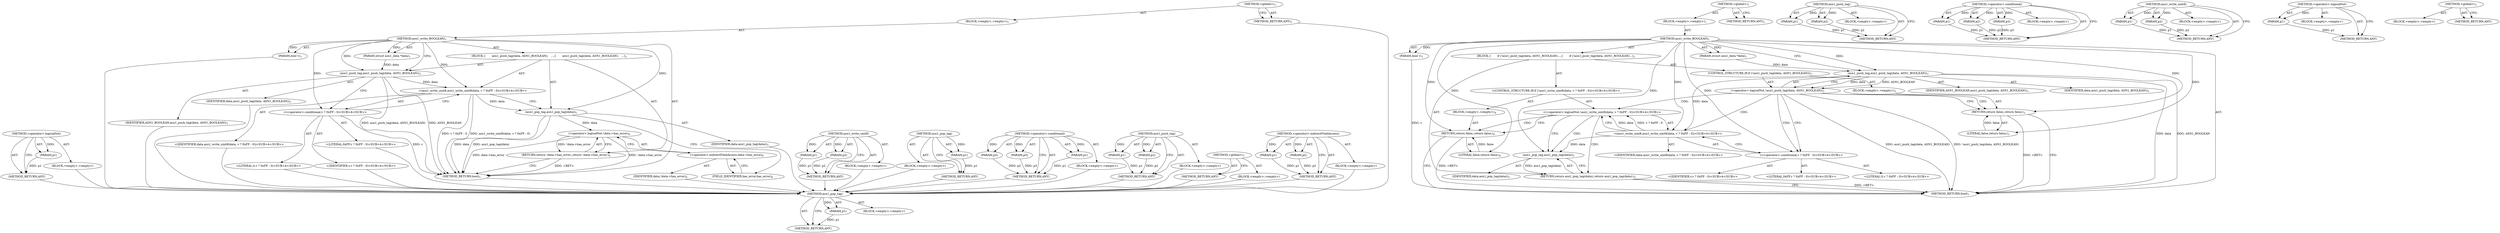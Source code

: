 digraph "&lt;global&gt;" {
vulnerable_69 [label=<(METHOD,&lt;operator&gt;.logicalNot)>];
vulnerable_70 [label=<(PARAM,p1)>];
vulnerable_71 [label=<(BLOCK,&lt;empty&gt;,&lt;empty&gt;)>];
vulnerable_72 [label=<(METHOD_RETURN,ANY)>];
vulnerable_6 [label=<(METHOD,&lt;global&gt;)<SUB>1</SUB>>];
vulnerable_7 [label=<(BLOCK,&lt;empty&gt;,&lt;empty&gt;)<SUB>1</SUB>>];
vulnerable_8 [label=<(METHOD,asn1_write_BOOLEAN)<SUB>1</SUB>>];
vulnerable_9 [label=<(PARAM,struct asn1_data *data)<SUB>1</SUB>>];
vulnerable_10 [label=<(PARAM,bool v)<SUB>1</SUB>>];
vulnerable_11 [label=<(BLOCK,{
       asn1_push_tag(data, ASN1_BOOLEAN);
   ...,{
       asn1_push_tag(data, ASN1_BOOLEAN);
   ...)<SUB>2</SUB>>];
vulnerable_12 [label=<(asn1_push_tag,asn1_push_tag(data, ASN1_BOOLEAN))<SUB>3</SUB>>];
vulnerable_13 [label=<(IDENTIFIER,data,asn1_push_tag(data, ASN1_BOOLEAN))<SUB>3</SUB>>];
vulnerable_14 [label=<(IDENTIFIER,ASN1_BOOLEAN,asn1_push_tag(data, ASN1_BOOLEAN))<SUB>3</SUB>>];
vulnerable_15 [label="<(asn1_write_uint8,asn1_write_uint8(data, v ? 0xFF : 0))<SUB>4</SUB>>"];
vulnerable_16 [label="<(IDENTIFIER,data,asn1_write_uint8(data, v ? 0xFF : 0))<SUB>4</SUB>>"];
vulnerable_17 [label="<(&lt;operator&gt;.conditional,v ? 0xFF : 0)<SUB>4</SUB>>"];
vulnerable_18 [label="<(IDENTIFIER,v,v ? 0xFF : 0)<SUB>4</SUB>>"];
vulnerable_19 [label="<(LITERAL,0xFF,v ? 0xFF : 0)<SUB>4</SUB>>"];
vulnerable_20 [label="<(LITERAL,0,v ? 0xFF : 0)<SUB>4</SUB>>"];
vulnerable_21 [label=<(asn1_pop_tag,asn1_pop_tag(data))<SUB>5</SUB>>];
vulnerable_22 [label=<(IDENTIFIER,data,asn1_pop_tag(data))<SUB>5</SUB>>];
vulnerable_23 [label=<(RETURN,return !data-&gt;has_error;,return !data-&gt;has_error;)<SUB>6</SUB>>];
vulnerable_24 [label=<(&lt;operator&gt;.logicalNot,!data-&gt;has_error)<SUB>6</SUB>>];
vulnerable_25 [label=<(&lt;operator&gt;.indirectFieldAccess,data-&gt;has_error)<SUB>6</SUB>>];
vulnerable_26 [label=<(IDENTIFIER,data,!data-&gt;has_error)<SUB>6</SUB>>];
vulnerable_27 [label=<(FIELD_IDENTIFIER,has_error,has_error)<SUB>6</SUB>>];
vulnerable_28 [label=<(METHOD_RETURN,bool)<SUB>1</SUB>>];
vulnerable_30 [label=<(METHOD_RETURN,ANY)<SUB>1</SUB>>];
vulnerable_54 [label=<(METHOD,asn1_write_uint8)>];
vulnerable_55 [label=<(PARAM,p1)>];
vulnerable_56 [label=<(PARAM,p2)>];
vulnerable_57 [label=<(BLOCK,&lt;empty&gt;,&lt;empty&gt;)>];
vulnerable_58 [label=<(METHOD_RETURN,ANY)>];
vulnerable_65 [label=<(METHOD,asn1_pop_tag)>];
vulnerable_66 [label=<(PARAM,p1)>];
vulnerable_67 [label=<(BLOCK,&lt;empty&gt;,&lt;empty&gt;)>];
vulnerable_68 [label=<(METHOD_RETURN,ANY)>];
vulnerable_59 [label=<(METHOD,&lt;operator&gt;.conditional)>];
vulnerable_60 [label=<(PARAM,p1)>];
vulnerable_61 [label=<(PARAM,p2)>];
vulnerable_62 [label=<(PARAM,p3)>];
vulnerable_63 [label=<(BLOCK,&lt;empty&gt;,&lt;empty&gt;)>];
vulnerable_64 [label=<(METHOD_RETURN,ANY)>];
vulnerable_49 [label=<(METHOD,asn1_push_tag)>];
vulnerable_50 [label=<(PARAM,p1)>];
vulnerable_51 [label=<(PARAM,p2)>];
vulnerable_52 [label=<(BLOCK,&lt;empty&gt;,&lt;empty&gt;)>];
vulnerable_53 [label=<(METHOD_RETURN,ANY)>];
vulnerable_43 [label=<(METHOD,&lt;global&gt;)<SUB>1</SUB>>];
vulnerable_44 [label=<(BLOCK,&lt;empty&gt;,&lt;empty&gt;)>];
vulnerable_45 [label=<(METHOD_RETURN,ANY)>];
vulnerable_73 [label=<(METHOD,&lt;operator&gt;.indirectFieldAccess)>];
vulnerable_74 [label=<(PARAM,p1)>];
vulnerable_75 [label=<(PARAM,p2)>];
vulnerable_76 [label=<(BLOCK,&lt;empty&gt;,&lt;empty&gt;)>];
vulnerable_77 [label=<(METHOD_RETURN,ANY)>];
fixed_75 [label=<(METHOD,asn1_pop_tag)>];
fixed_76 [label=<(PARAM,p1)>];
fixed_77 [label=<(BLOCK,&lt;empty&gt;,&lt;empty&gt;)>];
fixed_78 [label=<(METHOD_RETURN,ANY)>];
fixed_6 [label=<(METHOD,&lt;global&gt;)<SUB>1</SUB>>];
fixed_7 [label=<(BLOCK,&lt;empty&gt;,&lt;empty&gt;)<SUB>1</SUB>>];
fixed_8 [label=<(METHOD,asn1_write_BOOLEAN)<SUB>1</SUB>>];
fixed_9 [label=<(PARAM,struct asn1_data *data)<SUB>1</SUB>>];
fixed_10 [label=<(PARAM,bool v)<SUB>1</SUB>>];
fixed_11 [label=<(BLOCK,{
       if (!asn1_push_tag(data, ASN1_BOOLEAN)...,{
       if (!asn1_push_tag(data, ASN1_BOOLEAN)...)<SUB>2</SUB>>];
fixed_12 [label=<(CONTROL_STRUCTURE,IF,if (!asn1_push_tag(data, ASN1_BOOLEAN)))<SUB>3</SUB>>];
fixed_13 [label=<(&lt;operator&gt;.logicalNot,!asn1_push_tag(data, ASN1_BOOLEAN))<SUB>3</SUB>>];
fixed_14 [label=<(asn1_push_tag,asn1_push_tag(data, ASN1_BOOLEAN))<SUB>3</SUB>>];
fixed_15 [label=<(IDENTIFIER,data,asn1_push_tag(data, ASN1_BOOLEAN))<SUB>3</SUB>>];
fixed_16 [label=<(IDENTIFIER,ASN1_BOOLEAN,asn1_push_tag(data, ASN1_BOOLEAN))<SUB>3</SUB>>];
fixed_17 [label=<(BLOCK,&lt;empty&gt;,&lt;empty&gt;)<SUB>3</SUB>>];
fixed_18 [label=<(RETURN,return false;,return false;)<SUB>3</SUB>>];
fixed_19 [label=<(LITERAL,false,return false;)<SUB>3</SUB>>];
fixed_20 [label="<(CONTROL_STRUCTURE,IF,if (!asn1_write_uint8(data, v ? 0xFF : 0)))<SUB>4</SUB>>"];
fixed_21 [label="<(&lt;operator&gt;.logicalNot,!asn1_write_uint8(data, v ? 0xFF : 0))<SUB>4</SUB>>"];
fixed_22 [label="<(asn1_write_uint8,asn1_write_uint8(data, v ? 0xFF : 0))<SUB>4</SUB>>"];
fixed_23 [label="<(IDENTIFIER,data,asn1_write_uint8(data, v ? 0xFF : 0))<SUB>4</SUB>>"];
fixed_24 [label="<(&lt;operator&gt;.conditional,v ? 0xFF : 0)<SUB>4</SUB>>"];
fixed_25 [label="<(IDENTIFIER,v,v ? 0xFF : 0)<SUB>4</SUB>>"];
fixed_26 [label="<(LITERAL,0xFF,v ? 0xFF : 0)<SUB>4</SUB>>"];
fixed_27 [label="<(LITERAL,0,v ? 0xFF : 0)<SUB>4</SUB>>"];
fixed_28 [label=<(BLOCK,&lt;empty&gt;,&lt;empty&gt;)<SUB>4</SUB>>];
fixed_29 [label=<(RETURN,return false;,return false;)<SUB>4</SUB>>];
fixed_30 [label=<(LITERAL,false,return false;)<SUB>4</SUB>>];
fixed_31 [label=<(RETURN,return asn1_pop_tag(data);,return asn1_pop_tag(data);)<SUB>5</SUB>>];
fixed_32 [label=<(asn1_pop_tag,asn1_pop_tag(data))<SUB>5</SUB>>];
fixed_33 [label=<(IDENTIFIER,data,asn1_pop_tag(data))<SUB>5</SUB>>];
fixed_34 [label=<(METHOD_RETURN,bool)<SUB>1</SUB>>];
fixed_36 [label=<(METHOD_RETURN,ANY)<SUB>1</SUB>>];
fixed_59 [label=<(METHOD,asn1_push_tag)>];
fixed_60 [label=<(PARAM,p1)>];
fixed_61 [label=<(PARAM,p2)>];
fixed_62 [label=<(BLOCK,&lt;empty&gt;,&lt;empty&gt;)>];
fixed_63 [label=<(METHOD_RETURN,ANY)>];
fixed_69 [label=<(METHOD,&lt;operator&gt;.conditional)>];
fixed_70 [label=<(PARAM,p1)>];
fixed_71 [label=<(PARAM,p2)>];
fixed_72 [label=<(PARAM,p3)>];
fixed_73 [label=<(BLOCK,&lt;empty&gt;,&lt;empty&gt;)>];
fixed_74 [label=<(METHOD_RETURN,ANY)>];
fixed_64 [label=<(METHOD,asn1_write_uint8)>];
fixed_65 [label=<(PARAM,p1)>];
fixed_66 [label=<(PARAM,p2)>];
fixed_67 [label=<(BLOCK,&lt;empty&gt;,&lt;empty&gt;)>];
fixed_68 [label=<(METHOD_RETURN,ANY)>];
fixed_55 [label=<(METHOD,&lt;operator&gt;.logicalNot)>];
fixed_56 [label=<(PARAM,p1)>];
fixed_57 [label=<(BLOCK,&lt;empty&gt;,&lt;empty&gt;)>];
fixed_58 [label=<(METHOD_RETURN,ANY)>];
fixed_49 [label=<(METHOD,&lt;global&gt;)<SUB>1</SUB>>];
fixed_50 [label=<(BLOCK,&lt;empty&gt;,&lt;empty&gt;)>];
fixed_51 [label=<(METHOD_RETURN,ANY)>];
vulnerable_69 -> vulnerable_70  [key=0, label="AST: "];
vulnerable_69 -> vulnerable_70  [key=1, label="DDG: "];
vulnerable_69 -> vulnerable_71  [key=0, label="AST: "];
vulnerable_69 -> vulnerable_72  [key=0, label="AST: "];
vulnerable_69 -> vulnerable_72  [key=1, label="CFG: "];
vulnerable_70 -> vulnerable_72  [key=0, label="DDG: p1"];
vulnerable_71 -> fixed_75  [key=0];
vulnerable_72 -> fixed_75  [key=0];
vulnerable_6 -> vulnerable_7  [key=0, label="AST: "];
vulnerable_6 -> vulnerable_30  [key=0, label="AST: "];
vulnerable_6 -> vulnerable_30  [key=1, label="CFG: "];
vulnerable_7 -> vulnerable_8  [key=0, label="AST: "];
vulnerable_8 -> vulnerable_9  [key=0, label="AST: "];
vulnerable_8 -> vulnerable_9  [key=1, label="DDG: "];
vulnerable_8 -> vulnerable_10  [key=0, label="AST: "];
vulnerable_8 -> vulnerable_10  [key=1, label="DDG: "];
vulnerable_8 -> vulnerable_11  [key=0, label="AST: "];
vulnerable_8 -> vulnerable_28  [key=0, label="AST: "];
vulnerable_8 -> vulnerable_12  [key=0, label="CFG: "];
vulnerable_8 -> vulnerable_12  [key=1, label="DDG: "];
vulnerable_8 -> vulnerable_15  [key=0, label="DDG: "];
vulnerable_8 -> vulnerable_21  [key=0, label="DDG: "];
vulnerable_8 -> vulnerable_17  [key=0, label="DDG: "];
vulnerable_9 -> vulnerable_12  [key=0, label="DDG: data"];
vulnerable_10 -> fixed_75  [key=0];
vulnerable_11 -> vulnerable_12  [key=0, label="AST: "];
vulnerable_11 -> vulnerable_15  [key=0, label="AST: "];
vulnerable_11 -> vulnerable_21  [key=0, label="AST: "];
vulnerable_11 -> vulnerable_23  [key=0, label="AST: "];
vulnerable_12 -> vulnerable_13  [key=0, label="AST: "];
vulnerable_12 -> vulnerable_14  [key=0, label="AST: "];
vulnerable_12 -> vulnerable_17  [key=0, label="CFG: "];
vulnerable_12 -> vulnerable_28  [key=0, label="DDG: asn1_push_tag(data, ASN1_BOOLEAN)"];
vulnerable_12 -> vulnerable_28  [key=1, label="DDG: ASN1_BOOLEAN"];
vulnerable_12 -> vulnerable_15  [key=0, label="DDG: data"];
vulnerable_13 -> fixed_75  [key=0];
vulnerable_14 -> fixed_75  [key=0];
vulnerable_15 -> vulnerable_16  [key=0, label="AST: "];
vulnerable_15 -> vulnerable_17  [key=0, label="AST: "];
vulnerable_15 -> vulnerable_21  [key=0, label="CFG: "];
vulnerable_15 -> vulnerable_21  [key=1, label="DDG: data"];
vulnerable_15 -> vulnerable_28  [key=0, label="DDG: v ? 0xFF : 0"];
vulnerable_15 -> vulnerable_28  [key=1, label="DDG: asn1_write_uint8(data, v ? 0xFF : 0)"];
vulnerable_16 -> fixed_75  [key=0];
vulnerable_17 -> vulnerable_18  [key=0, label="AST: "];
vulnerable_17 -> vulnerable_19  [key=0, label="AST: "];
vulnerable_17 -> vulnerable_20  [key=0, label="AST: "];
vulnerable_17 -> vulnerable_15  [key=0, label="CFG: "];
vulnerable_17 -> vulnerable_28  [key=0, label="DDG: v"];
vulnerable_18 -> fixed_75  [key=0];
vulnerable_19 -> fixed_75  [key=0];
vulnerable_20 -> fixed_75  [key=0];
vulnerable_21 -> vulnerable_22  [key=0, label="AST: "];
vulnerable_21 -> vulnerable_27  [key=0, label="CFG: "];
vulnerable_21 -> vulnerable_28  [key=0, label="DDG: data"];
vulnerable_21 -> vulnerable_28  [key=1, label="DDG: asn1_pop_tag(data)"];
vulnerable_21 -> vulnerable_24  [key=0, label="DDG: data"];
vulnerable_22 -> fixed_75  [key=0];
vulnerable_23 -> vulnerable_24  [key=0, label="AST: "];
vulnerable_23 -> vulnerable_28  [key=0, label="CFG: "];
vulnerable_23 -> vulnerable_28  [key=1, label="DDG: &lt;RET&gt;"];
vulnerable_24 -> vulnerable_25  [key=0, label="AST: "];
vulnerable_24 -> vulnerable_23  [key=0, label="CFG: "];
vulnerable_24 -> vulnerable_23  [key=1, label="DDG: !data-&gt;has_error"];
vulnerable_24 -> vulnerable_28  [key=0, label="DDG: data-&gt;has_error"];
vulnerable_24 -> vulnerable_28  [key=1, label="DDG: !data-&gt;has_error"];
vulnerable_25 -> vulnerable_26  [key=0, label="AST: "];
vulnerable_25 -> vulnerable_27  [key=0, label="AST: "];
vulnerable_25 -> vulnerable_24  [key=0, label="CFG: "];
vulnerable_26 -> fixed_75  [key=0];
vulnerable_27 -> vulnerable_25  [key=0, label="CFG: "];
vulnerable_28 -> fixed_75  [key=0];
vulnerable_30 -> fixed_75  [key=0];
vulnerable_54 -> vulnerable_55  [key=0, label="AST: "];
vulnerable_54 -> vulnerable_55  [key=1, label="DDG: "];
vulnerable_54 -> vulnerable_57  [key=0, label="AST: "];
vulnerable_54 -> vulnerable_56  [key=0, label="AST: "];
vulnerable_54 -> vulnerable_56  [key=1, label="DDG: "];
vulnerable_54 -> vulnerable_58  [key=0, label="AST: "];
vulnerable_54 -> vulnerable_58  [key=1, label="CFG: "];
vulnerable_55 -> vulnerable_58  [key=0, label="DDG: p1"];
vulnerable_56 -> vulnerable_58  [key=0, label="DDG: p2"];
vulnerable_57 -> fixed_75  [key=0];
vulnerable_58 -> fixed_75  [key=0];
vulnerable_65 -> vulnerable_66  [key=0, label="AST: "];
vulnerable_65 -> vulnerable_66  [key=1, label="DDG: "];
vulnerable_65 -> vulnerable_67  [key=0, label="AST: "];
vulnerable_65 -> vulnerable_68  [key=0, label="AST: "];
vulnerable_65 -> vulnerable_68  [key=1, label="CFG: "];
vulnerable_66 -> vulnerable_68  [key=0, label="DDG: p1"];
vulnerable_67 -> fixed_75  [key=0];
vulnerable_68 -> fixed_75  [key=0];
vulnerable_59 -> vulnerable_60  [key=0, label="AST: "];
vulnerable_59 -> vulnerable_60  [key=1, label="DDG: "];
vulnerable_59 -> vulnerable_63  [key=0, label="AST: "];
vulnerable_59 -> vulnerable_61  [key=0, label="AST: "];
vulnerable_59 -> vulnerable_61  [key=1, label="DDG: "];
vulnerable_59 -> vulnerable_64  [key=0, label="AST: "];
vulnerable_59 -> vulnerable_64  [key=1, label="CFG: "];
vulnerable_59 -> vulnerable_62  [key=0, label="AST: "];
vulnerable_59 -> vulnerable_62  [key=1, label="DDG: "];
vulnerable_60 -> vulnerable_64  [key=0, label="DDG: p1"];
vulnerable_61 -> vulnerable_64  [key=0, label="DDG: p2"];
vulnerable_62 -> vulnerable_64  [key=0, label="DDG: p3"];
vulnerable_63 -> fixed_75  [key=0];
vulnerable_64 -> fixed_75  [key=0];
vulnerable_49 -> vulnerable_50  [key=0, label="AST: "];
vulnerable_49 -> vulnerable_50  [key=1, label="DDG: "];
vulnerable_49 -> vulnerable_52  [key=0, label="AST: "];
vulnerable_49 -> vulnerable_51  [key=0, label="AST: "];
vulnerable_49 -> vulnerable_51  [key=1, label="DDG: "];
vulnerable_49 -> vulnerable_53  [key=0, label="AST: "];
vulnerable_49 -> vulnerable_53  [key=1, label="CFG: "];
vulnerable_50 -> vulnerable_53  [key=0, label="DDG: p1"];
vulnerable_51 -> vulnerable_53  [key=0, label="DDG: p2"];
vulnerable_52 -> fixed_75  [key=0];
vulnerable_53 -> fixed_75  [key=0];
vulnerable_43 -> vulnerable_44  [key=0, label="AST: "];
vulnerable_43 -> vulnerable_45  [key=0, label="AST: "];
vulnerable_43 -> vulnerable_45  [key=1, label="CFG: "];
vulnerable_44 -> fixed_75  [key=0];
vulnerable_45 -> fixed_75  [key=0];
vulnerable_73 -> vulnerable_74  [key=0, label="AST: "];
vulnerable_73 -> vulnerable_74  [key=1, label="DDG: "];
vulnerable_73 -> vulnerable_76  [key=0, label="AST: "];
vulnerable_73 -> vulnerable_75  [key=0, label="AST: "];
vulnerable_73 -> vulnerable_75  [key=1, label="DDG: "];
vulnerable_73 -> vulnerable_77  [key=0, label="AST: "];
vulnerable_73 -> vulnerable_77  [key=1, label="CFG: "];
vulnerable_74 -> vulnerable_77  [key=0, label="DDG: p1"];
vulnerable_75 -> vulnerable_77  [key=0, label="DDG: p2"];
vulnerable_76 -> fixed_75  [key=0];
vulnerable_77 -> fixed_75  [key=0];
fixed_75 -> fixed_76  [key=0, label="AST: "];
fixed_75 -> fixed_76  [key=1, label="DDG: "];
fixed_75 -> fixed_77  [key=0, label="AST: "];
fixed_75 -> fixed_78  [key=0, label="AST: "];
fixed_75 -> fixed_78  [key=1, label="CFG: "];
fixed_76 -> fixed_78  [key=0, label="DDG: p1"];
fixed_6 -> fixed_7  [key=0, label="AST: "];
fixed_6 -> fixed_36  [key=0, label="AST: "];
fixed_6 -> fixed_36  [key=1, label="CFG: "];
fixed_7 -> fixed_8  [key=0, label="AST: "];
fixed_8 -> fixed_9  [key=0, label="AST: "];
fixed_8 -> fixed_9  [key=1, label="DDG: "];
fixed_8 -> fixed_10  [key=0, label="AST: "];
fixed_8 -> fixed_10  [key=1, label="DDG: "];
fixed_8 -> fixed_11  [key=0, label="AST: "];
fixed_8 -> fixed_34  [key=0, label="AST: "];
fixed_8 -> fixed_14  [key=0, label="CFG: "];
fixed_8 -> fixed_14  [key=1, label="DDG: "];
fixed_8 -> fixed_18  [key=0, label="DDG: "];
fixed_8 -> fixed_29  [key=0, label="DDG: "];
fixed_8 -> fixed_32  [key=0, label="DDG: "];
fixed_8 -> fixed_19  [key=0, label="DDG: "];
fixed_8 -> fixed_22  [key=0, label="DDG: "];
fixed_8 -> fixed_30  [key=0, label="DDG: "];
fixed_8 -> fixed_24  [key=0, label="DDG: "];
fixed_9 -> fixed_14  [key=0, label="DDG: data"];
fixed_10 -> fixed_34  [key=0, label="DDG: v"];
fixed_11 -> fixed_12  [key=0, label="AST: "];
fixed_11 -> fixed_20  [key=0, label="AST: "];
fixed_11 -> fixed_31  [key=0, label="AST: "];
fixed_12 -> fixed_13  [key=0, label="AST: "];
fixed_12 -> fixed_17  [key=0, label="AST: "];
fixed_13 -> fixed_14  [key=0, label="AST: "];
fixed_13 -> fixed_18  [key=0, label="CFG: "];
fixed_13 -> fixed_18  [key=1, label="CDG: "];
fixed_13 -> fixed_24  [key=0, label="CFG: "];
fixed_13 -> fixed_24  [key=1, label="CDG: "];
fixed_13 -> fixed_34  [key=0, label="DDG: asn1_push_tag(data, ASN1_BOOLEAN)"];
fixed_13 -> fixed_34  [key=1, label="DDG: !asn1_push_tag(data, ASN1_BOOLEAN)"];
fixed_13 -> fixed_21  [key=0, label="CDG: "];
fixed_13 -> fixed_22  [key=0, label="CDG: "];
fixed_14 -> fixed_15  [key=0, label="AST: "];
fixed_14 -> fixed_16  [key=0, label="AST: "];
fixed_14 -> fixed_13  [key=0, label="CFG: "];
fixed_14 -> fixed_13  [key=1, label="DDG: data"];
fixed_14 -> fixed_13  [key=2, label="DDG: ASN1_BOOLEAN"];
fixed_14 -> fixed_34  [key=0, label="DDG: data"];
fixed_14 -> fixed_34  [key=1, label="DDG: ASN1_BOOLEAN"];
fixed_14 -> fixed_22  [key=0, label="DDG: data"];
fixed_17 -> fixed_18  [key=0, label="AST: "];
fixed_18 -> fixed_19  [key=0, label="AST: "];
fixed_18 -> fixed_34  [key=0, label="CFG: "];
fixed_18 -> fixed_34  [key=1, label="DDG: &lt;RET&gt;"];
fixed_19 -> fixed_18  [key=0, label="DDG: false"];
fixed_20 -> fixed_21  [key=0, label="AST: "];
fixed_20 -> fixed_28  [key=0, label="AST: "];
fixed_21 -> fixed_22  [key=0, label="AST: "];
fixed_21 -> fixed_29  [key=0, label="CFG: "];
fixed_21 -> fixed_29  [key=1, label="CDG: "];
fixed_21 -> fixed_32  [key=0, label="CFG: "];
fixed_21 -> fixed_32  [key=1, label="CDG: "];
fixed_21 -> fixed_31  [key=0, label="CDG: "];
fixed_22 -> fixed_23  [key=0, label="AST: "];
fixed_22 -> fixed_24  [key=0, label="AST: "];
fixed_22 -> fixed_21  [key=0, label="CFG: "];
fixed_22 -> fixed_21  [key=1, label="DDG: data"];
fixed_22 -> fixed_21  [key=2, label="DDG: v ? 0xFF : 0"];
fixed_22 -> fixed_32  [key=0, label="DDG: data"];
fixed_24 -> fixed_25  [key=0, label="AST: "];
fixed_24 -> fixed_26  [key=0, label="AST: "];
fixed_24 -> fixed_27  [key=0, label="AST: "];
fixed_24 -> fixed_22  [key=0, label="CFG: "];
fixed_28 -> fixed_29  [key=0, label="AST: "];
fixed_29 -> fixed_30  [key=0, label="AST: "];
fixed_29 -> fixed_34  [key=0, label="CFG: "];
fixed_29 -> fixed_34  [key=1, label="DDG: &lt;RET&gt;"];
fixed_30 -> fixed_29  [key=0, label="DDG: false"];
fixed_31 -> fixed_32  [key=0, label="AST: "];
fixed_31 -> fixed_34  [key=0, label="CFG: "];
fixed_31 -> fixed_34  [key=1, label="DDG: &lt;RET&gt;"];
fixed_32 -> fixed_33  [key=0, label="AST: "];
fixed_32 -> fixed_31  [key=0, label="CFG: "];
fixed_32 -> fixed_31  [key=1, label="DDG: asn1_pop_tag(data)"];
fixed_59 -> fixed_60  [key=0, label="AST: "];
fixed_59 -> fixed_60  [key=1, label="DDG: "];
fixed_59 -> fixed_62  [key=0, label="AST: "];
fixed_59 -> fixed_61  [key=0, label="AST: "];
fixed_59 -> fixed_61  [key=1, label="DDG: "];
fixed_59 -> fixed_63  [key=0, label="AST: "];
fixed_59 -> fixed_63  [key=1, label="CFG: "];
fixed_60 -> fixed_63  [key=0, label="DDG: p1"];
fixed_61 -> fixed_63  [key=0, label="DDG: p2"];
fixed_69 -> fixed_70  [key=0, label="AST: "];
fixed_69 -> fixed_70  [key=1, label="DDG: "];
fixed_69 -> fixed_73  [key=0, label="AST: "];
fixed_69 -> fixed_71  [key=0, label="AST: "];
fixed_69 -> fixed_71  [key=1, label="DDG: "];
fixed_69 -> fixed_74  [key=0, label="AST: "];
fixed_69 -> fixed_74  [key=1, label="CFG: "];
fixed_69 -> fixed_72  [key=0, label="AST: "];
fixed_69 -> fixed_72  [key=1, label="DDG: "];
fixed_70 -> fixed_74  [key=0, label="DDG: p1"];
fixed_71 -> fixed_74  [key=0, label="DDG: p2"];
fixed_72 -> fixed_74  [key=0, label="DDG: p3"];
fixed_64 -> fixed_65  [key=0, label="AST: "];
fixed_64 -> fixed_65  [key=1, label="DDG: "];
fixed_64 -> fixed_67  [key=0, label="AST: "];
fixed_64 -> fixed_66  [key=0, label="AST: "];
fixed_64 -> fixed_66  [key=1, label="DDG: "];
fixed_64 -> fixed_68  [key=0, label="AST: "];
fixed_64 -> fixed_68  [key=1, label="CFG: "];
fixed_65 -> fixed_68  [key=0, label="DDG: p1"];
fixed_66 -> fixed_68  [key=0, label="DDG: p2"];
fixed_55 -> fixed_56  [key=0, label="AST: "];
fixed_55 -> fixed_56  [key=1, label="DDG: "];
fixed_55 -> fixed_57  [key=0, label="AST: "];
fixed_55 -> fixed_58  [key=0, label="AST: "];
fixed_55 -> fixed_58  [key=1, label="CFG: "];
fixed_56 -> fixed_58  [key=0, label="DDG: p1"];
fixed_49 -> fixed_50  [key=0, label="AST: "];
fixed_49 -> fixed_51  [key=0, label="AST: "];
fixed_49 -> fixed_51  [key=1, label="CFG: "];
}
